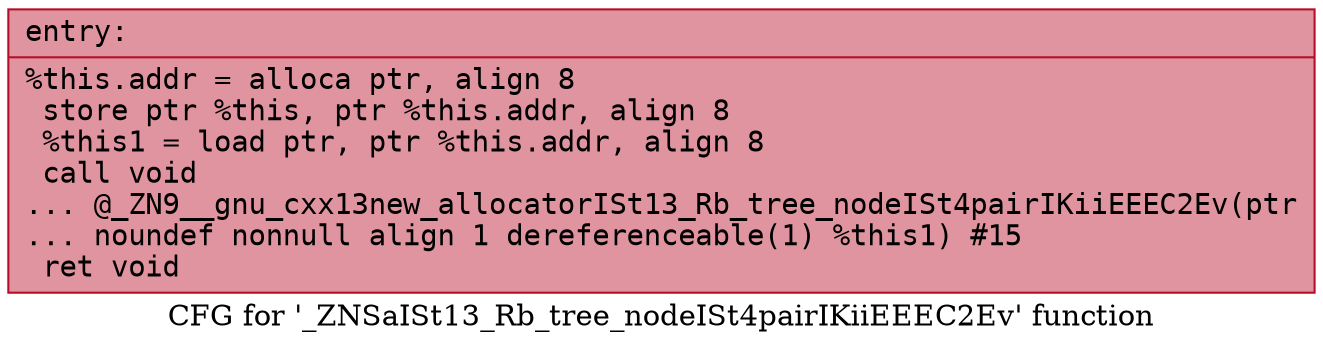 digraph "CFG for '_ZNSaISt13_Rb_tree_nodeISt4pairIKiiEEEC2Ev' function" {
	label="CFG for '_ZNSaISt13_Rb_tree_nodeISt4pairIKiiEEEC2Ev' function";

	Node0x55ba304d69f0 [shape=record,color="#b70d28ff", style=filled, fillcolor="#b70d2870" fontname="Courier",label="{entry:\l|  %this.addr = alloca ptr, align 8\l  store ptr %this, ptr %this.addr, align 8\l  %this1 = load ptr, ptr %this.addr, align 8\l  call void\l... @_ZN9__gnu_cxx13new_allocatorISt13_Rb_tree_nodeISt4pairIKiiEEEC2Ev(ptr\l... noundef nonnull align 1 dereferenceable(1) %this1) #15\l  ret void\l}"];
}
